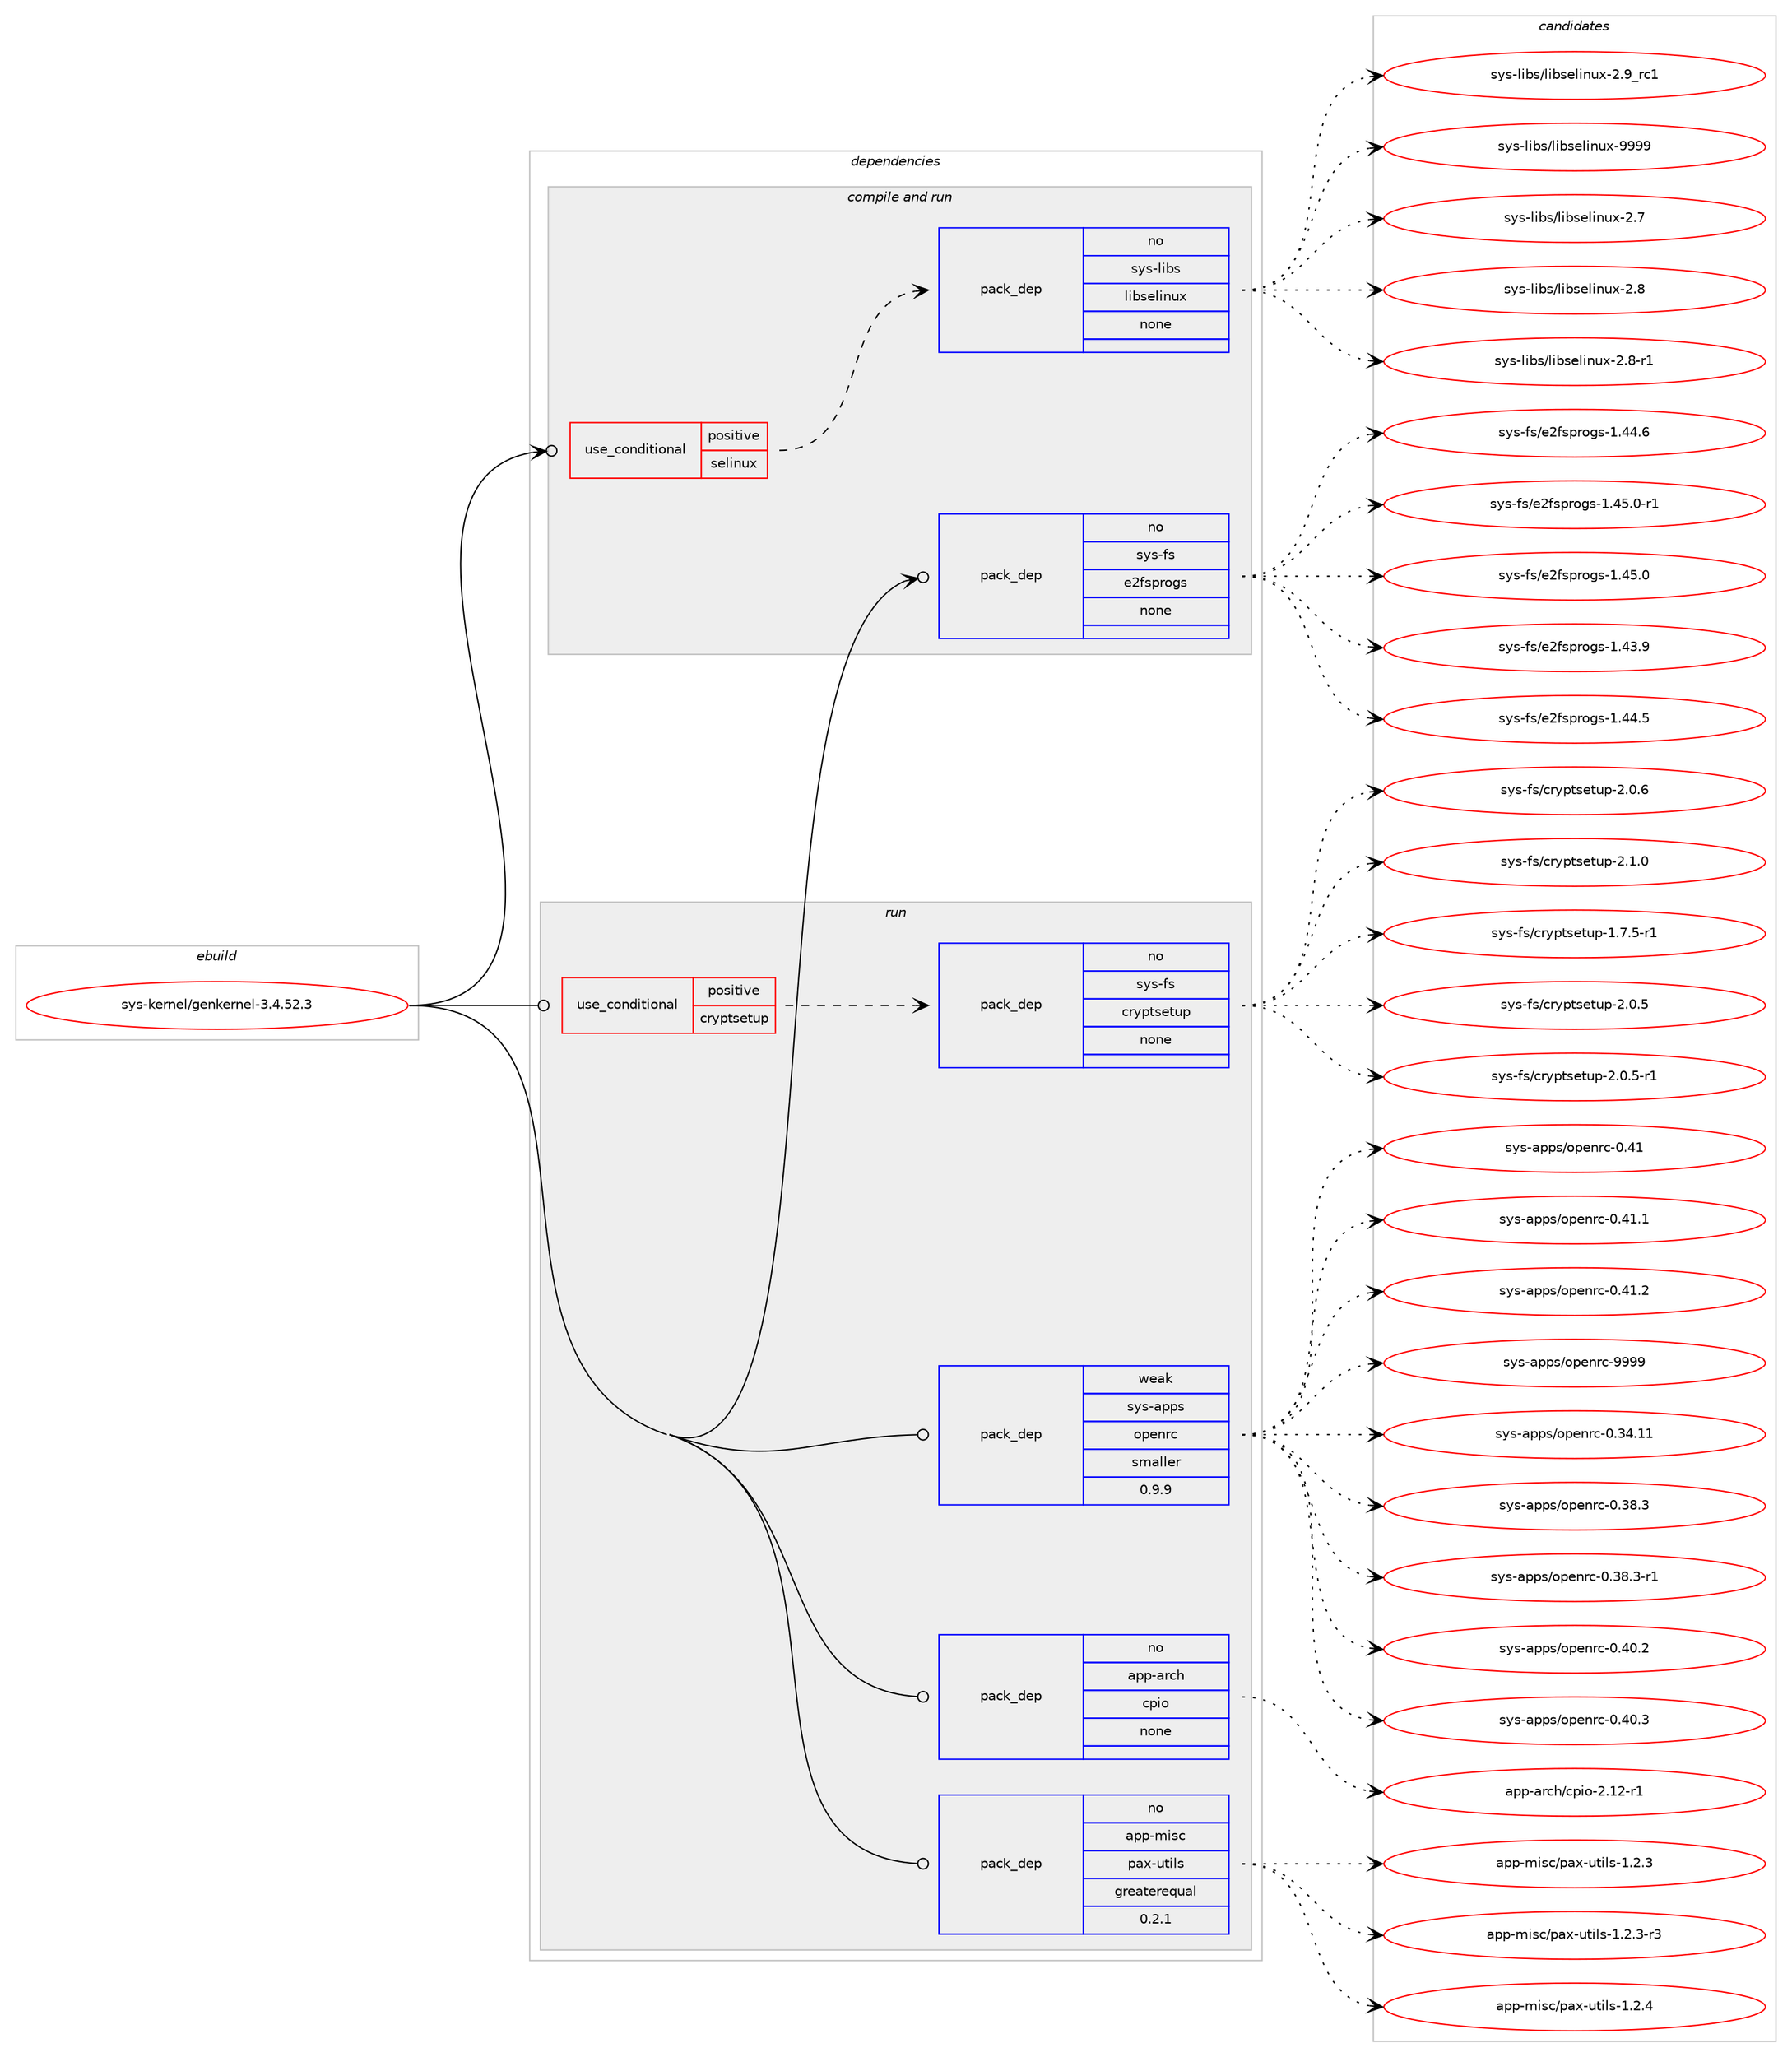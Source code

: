 digraph prolog {

# *************
# Graph options
# *************

newrank=true;
concentrate=true;
compound=true;
graph [rankdir=LR,fontname=Helvetica,fontsize=10,ranksep=1.5];#, ranksep=2.5, nodesep=0.2];
edge  [arrowhead=vee];
node  [fontname=Helvetica,fontsize=10];

# **********
# The ebuild
# **********

subgraph cluster_leftcol {
color=gray;
rank=same;
label=<<i>ebuild</i>>;
id [label="sys-kernel/genkernel-3.4.52.3", color=red, width=4, href="../sys-kernel/genkernel-3.4.52.3.svg"];
}

# ****************
# The dependencies
# ****************

subgraph cluster_midcol {
color=gray;
label=<<i>dependencies</i>>;
subgraph cluster_compile {
fillcolor="#eeeeee";
style=filled;
label=<<i>compile</i>>;
}
subgraph cluster_compileandrun {
fillcolor="#eeeeee";
style=filled;
label=<<i>compile and run</i>>;
subgraph cond246 {
dependency2931 [label=<<TABLE BORDER="0" CELLBORDER="1" CELLSPACING="0" CELLPADDING="4"><TR><TD ROWSPAN="3" CELLPADDING="10">use_conditional</TD></TR><TR><TD>positive</TD></TR><TR><TD>selinux</TD></TR></TABLE>>, shape=none, color=red];
subgraph pack2627 {
dependency2932 [label=<<TABLE BORDER="0" CELLBORDER="1" CELLSPACING="0" CELLPADDING="4" WIDTH="220"><TR><TD ROWSPAN="6" CELLPADDING="30">pack_dep</TD></TR><TR><TD WIDTH="110">no</TD></TR><TR><TD>sys-libs</TD></TR><TR><TD>libselinux</TD></TR><TR><TD>none</TD></TR><TR><TD></TD></TR></TABLE>>, shape=none, color=blue];
}
dependency2931:e -> dependency2932:w [weight=20,style="dashed",arrowhead="vee"];
}
id:e -> dependency2931:w [weight=20,style="solid",arrowhead="odotvee"];
subgraph pack2628 {
dependency2933 [label=<<TABLE BORDER="0" CELLBORDER="1" CELLSPACING="0" CELLPADDING="4" WIDTH="220"><TR><TD ROWSPAN="6" CELLPADDING="30">pack_dep</TD></TR><TR><TD WIDTH="110">no</TD></TR><TR><TD>sys-fs</TD></TR><TR><TD>e2fsprogs</TD></TR><TR><TD>none</TD></TR><TR><TD></TD></TR></TABLE>>, shape=none, color=blue];
}
id:e -> dependency2933:w [weight=20,style="solid",arrowhead="odotvee"];
}
subgraph cluster_run {
fillcolor="#eeeeee";
style=filled;
label=<<i>run</i>>;
subgraph cond247 {
dependency2934 [label=<<TABLE BORDER="0" CELLBORDER="1" CELLSPACING="0" CELLPADDING="4"><TR><TD ROWSPAN="3" CELLPADDING="10">use_conditional</TD></TR><TR><TD>positive</TD></TR><TR><TD>cryptsetup</TD></TR></TABLE>>, shape=none, color=red];
subgraph pack2629 {
dependency2935 [label=<<TABLE BORDER="0" CELLBORDER="1" CELLSPACING="0" CELLPADDING="4" WIDTH="220"><TR><TD ROWSPAN="6" CELLPADDING="30">pack_dep</TD></TR><TR><TD WIDTH="110">no</TD></TR><TR><TD>sys-fs</TD></TR><TR><TD>cryptsetup</TD></TR><TR><TD>none</TD></TR><TR><TD></TD></TR></TABLE>>, shape=none, color=blue];
}
dependency2934:e -> dependency2935:w [weight=20,style="dashed",arrowhead="vee"];
}
id:e -> dependency2934:w [weight=20,style="solid",arrowhead="odot"];
subgraph pack2630 {
dependency2936 [label=<<TABLE BORDER="0" CELLBORDER="1" CELLSPACING="0" CELLPADDING="4" WIDTH="220"><TR><TD ROWSPAN="6" CELLPADDING="30">pack_dep</TD></TR><TR><TD WIDTH="110">no</TD></TR><TR><TD>app-arch</TD></TR><TR><TD>cpio</TD></TR><TR><TD>none</TD></TR><TR><TD></TD></TR></TABLE>>, shape=none, color=blue];
}
id:e -> dependency2936:w [weight=20,style="solid",arrowhead="odot"];
subgraph pack2631 {
dependency2937 [label=<<TABLE BORDER="0" CELLBORDER="1" CELLSPACING="0" CELLPADDING="4" WIDTH="220"><TR><TD ROWSPAN="6" CELLPADDING="30">pack_dep</TD></TR><TR><TD WIDTH="110">no</TD></TR><TR><TD>app-misc</TD></TR><TR><TD>pax-utils</TD></TR><TR><TD>greaterequal</TD></TR><TR><TD>0.2.1</TD></TR></TABLE>>, shape=none, color=blue];
}
id:e -> dependency2937:w [weight=20,style="solid",arrowhead="odot"];
subgraph pack2632 {
dependency2938 [label=<<TABLE BORDER="0" CELLBORDER="1" CELLSPACING="0" CELLPADDING="4" WIDTH="220"><TR><TD ROWSPAN="6" CELLPADDING="30">pack_dep</TD></TR><TR><TD WIDTH="110">weak</TD></TR><TR><TD>sys-apps</TD></TR><TR><TD>openrc</TD></TR><TR><TD>smaller</TD></TR><TR><TD>0.9.9</TD></TR></TABLE>>, shape=none, color=blue];
}
id:e -> dependency2938:w [weight=20,style="solid",arrowhead="odot"];
}
}

# **************
# The candidates
# **************

subgraph cluster_choices {
rank=same;
color=gray;
label=<<i>candidates</i>>;

subgraph choice2627 {
color=black;
nodesep=1;
choice1151211154510810598115471081059811510110810511011712045504655 [label="sys-libs/libselinux-2.7", color=red, width=4,href="../sys-libs/libselinux-2.7.svg"];
choice1151211154510810598115471081059811510110810511011712045504656 [label="sys-libs/libselinux-2.8", color=red, width=4,href="../sys-libs/libselinux-2.8.svg"];
choice11512111545108105981154710810598115101108105110117120455046564511449 [label="sys-libs/libselinux-2.8-r1", color=red, width=4,href="../sys-libs/libselinux-2.8-r1.svg"];
choice1151211154510810598115471081059811510110810511011712045504657951149949 [label="sys-libs/libselinux-2.9_rc1", color=red, width=4,href="../sys-libs/libselinux-2.9_rc1.svg"];
choice115121115451081059811547108105981151011081051101171204557575757 [label="sys-libs/libselinux-9999", color=red, width=4,href="../sys-libs/libselinux-9999.svg"];
dependency2932:e -> choice1151211154510810598115471081059811510110810511011712045504655:w [style=dotted,weight="100"];
dependency2932:e -> choice1151211154510810598115471081059811510110810511011712045504656:w [style=dotted,weight="100"];
dependency2932:e -> choice11512111545108105981154710810598115101108105110117120455046564511449:w [style=dotted,weight="100"];
dependency2932:e -> choice1151211154510810598115471081059811510110810511011712045504657951149949:w [style=dotted,weight="100"];
dependency2932:e -> choice115121115451081059811547108105981151011081051101171204557575757:w [style=dotted,weight="100"];
}
subgraph choice2628 {
color=black;
nodesep=1;
choice11512111545102115471015010211511211411110311545494652534648 [label="sys-fs/e2fsprogs-1.45.0", color=red, width=4,href="../sys-fs/e2fsprogs-1.45.0.svg"];
choice11512111545102115471015010211511211411110311545494652514657 [label="sys-fs/e2fsprogs-1.43.9", color=red, width=4,href="../sys-fs/e2fsprogs-1.43.9.svg"];
choice11512111545102115471015010211511211411110311545494652524653 [label="sys-fs/e2fsprogs-1.44.5", color=red, width=4,href="../sys-fs/e2fsprogs-1.44.5.svg"];
choice11512111545102115471015010211511211411110311545494652524654 [label="sys-fs/e2fsprogs-1.44.6", color=red, width=4,href="../sys-fs/e2fsprogs-1.44.6.svg"];
choice115121115451021154710150102115112114111103115454946525346484511449 [label="sys-fs/e2fsprogs-1.45.0-r1", color=red, width=4,href="../sys-fs/e2fsprogs-1.45.0-r1.svg"];
dependency2933:e -> choice11512111545102115471015010211511211411110311545494652534648:w [style=dotted,weight="100"];
dependency2933:e -> choice11512111545102115471015010211511211411110311545494652514657:w [style=dotted,weight="100"];
dependency2933:e -> choice11512111545102115471015010211511211411110311545494652524653:w [style=dotted,weight="100"];
dependency2933:e -> choice11512111545102115471015010211511211411110311545494652524654:w [style=dotted,weight="100"];
dependency2933:e -> choice115121115451021154710150102115112114111103115454946525346484511449:w [style=dotted,weight="100"];
}
subgraph choice2629 {
color=black;
nodesep=1;
choice1151211154510211547991141211121161151011161171124549465546534511449 [label="sys-fs/cryptsetup-1.7.5-r1", color=red, width=4,href="../sys-fs/cryptsetup-1.7.5-r1.svg"];
choice115121115451021154799114121112116115101116117112455046484653 [label="sys-fs/cryptsetup-2.0.5", color=red, width=4,href="../sys-fs/cryptsetup-2.0.5.svg"];
choice1151211154510211547991141211121161151011161171124550464846534511449 [label="sys-fs/cryptsetup-2.0.5-r1", color=red, width=4,href="../sys-fs/cryptsetup-2.0.5-r1.svg"];
choice115121115451021154799114121112116115101116117112455046484654 [label="sys-fs/cryptsetup-2.0.6", color=red, width=4,href="../sys-fs/cryptsetup-2.0.6.svg"];
choice115121115451021154799114121112116115101116117112455046494648 [label="sys-fs/cryptsetup-2.1.0", color=red, width=4,href="../sys-fs/cryptsetup-2.1.0.svg"];
dependency2935:e -> choice1151211154510211547991141211121161151011161171124549465546534511449:w [style=dotted,weight="100"];
dependency2935:e -> choice115121115451021154799114121112116115101116117112455046484653:w [style=dotted,weight="100"];
dependency2935:e -> choice1151211154510211547991141211121161151011161171124550464846534511449:w [style=dotted,weight="100"];
dependency2935:e -> choice115121115451021154799114121112116115101116117112455046484654:w [style=dotted,weight="100"];
dependency2935:e -> choice115121115451021154799114121112116115101116117112455046494648:w [style=dotted,weight="100"];
}
subgraph choice2630 {
color=black;
nodesep=1;
choice97112112459711499104479911210511145504649504511449 [label="app-arch/cpio-2.12-r1", color=red, width=4,href="../app-arch/cpio-2.12-r1.svg"];
dependency2936:e -> choice97112112459711499104479911210511145504649504511449:w [style=dotted,weight="100"];
}
subgraph choice2631 {
color=black;
nodesep=1;
choice971121124510910511599471129712045117116105108115454946504651 [label="app-misc/pax-utils-1.2.3", color=red, width=4,href="../app-misc/pax-utils-1.2.3.svg"];
choice9711211245109105115994711297120451171161051081154549465046514511451 [label="app-misc/pax-utils-1.2.3-r3", color=red, width=4,href="../app-misc/pax-utils-1.2.3-r3.svg"];
choice971121124510910511599471129712045117116105108115454946504652 [label="app-misc/pax-utils-1.2.4", color=red, width=4,href="../app-misc/pax-utils-1.2.4.svg"];
dependency2937:e -> choice971121124510910511599471129712045117116105108115454946504651:w [style=dotted,weight="100"];
dependency2937:e -> choice9711211245109105115994711297120451171161051081154549465046514511451:w [style=dotted,weight="100"];
dependency2937:e -> choice971121124510910511599471129712045117116105108115454946504652:w [style=dotted,weight="100"];
}
subgraph choice2632 {
color=black;
nodesep=1;
choice115121115459711211211547111112101110114994548465152464949 [label="sys-apps/openrc-0.34.11", color=red, width=4,href="../sys-apps/openrc-0.34.11.svg"];
choice1151211154597112112115471111121011101149945484651564651 [label="sys-apps/openrc-0.38.3", color=red, width=4,href="../sys-apps/openrc-0.38.3.svg"];
choice11512111545971121121154711111210111011499454846515646514511449 [label="sys-apps/openrc-0.38.3-r1", color=red, width=4,href="../sys-apps/openrc-0.38.3-r1.svg"];
choice1151211154597112112115471111121011101149945484652484650 [label="sys-apps/openrc-0.40.2", color=red, width=4,href="../sys-apps/openrc-0.40.2.svg"];
choice1151211154597112112115471111121011101149945484652484651 [label="sys-apps/openrc-0.40.3", color=red, width=4,href="../sys-apps/openrc-0.40.3.svg"];
choice115121115459711211211547111112101110114994548465249 [label="sys-apps/openrc-0.41", color=red, width=4,href="../sys-apps/openrc-0.41.svg"];
choice1151211154597112112115471111121011101149945484652494649 [label="sys-apps/openrc-0.41.1", color=red, width=4,href="../sys-apps/openrc-0.41.1.svg"];
choice1151211154597112112115471111121011101149945484652494650 [label="sys-apps/openrc-0.41.2", color=red, width=4,href="../sys-apps/openrc-0.41.2.svg"];
choice115121115459711211211547111112101110114994557575757 [label="sys-apps/openrc-9999", color=red, width=4,href="../sys-apps/openrc-9999.svg"];
dependency2938:e -> choice115121115459711211211547111112101110114994548465152464949:w [style=dotted,weight="100"];
dependency2938:e -> choice1151211154597112112115471111121011101149945484651564651:w [style=dotted,weight="100"];
dependency2938:e -> choice11512111545971121121154711111210111011499454846515646514511449:w [style=dotted,weight="100"];
dependency2938:e -> choice1151211154597112112115471111121011101149945484652484650:w [style=dotted,weight="100"];
dependency2938:e -> choice1151211154597112112115471111121011101149945484652484651:w [style=dotted,weight="100"];
dependency2938:e -> choice115121115459711211211547111112101110114994548465249:w [style=dotted,weight="100"];
dependency2938:e -> choice1151211154597112112115471111121011101149945484652494649:w [style=dotted,weight="100"];
dependency2938:e -> choice1151211154597112112115471111121011101149945484652494650:w [style=dotted,weight="100"];
dependency2938:e -> choice115121115459711211211547111112101110114994557575757:w [style=dotted,weight="100"];
}
}

}
